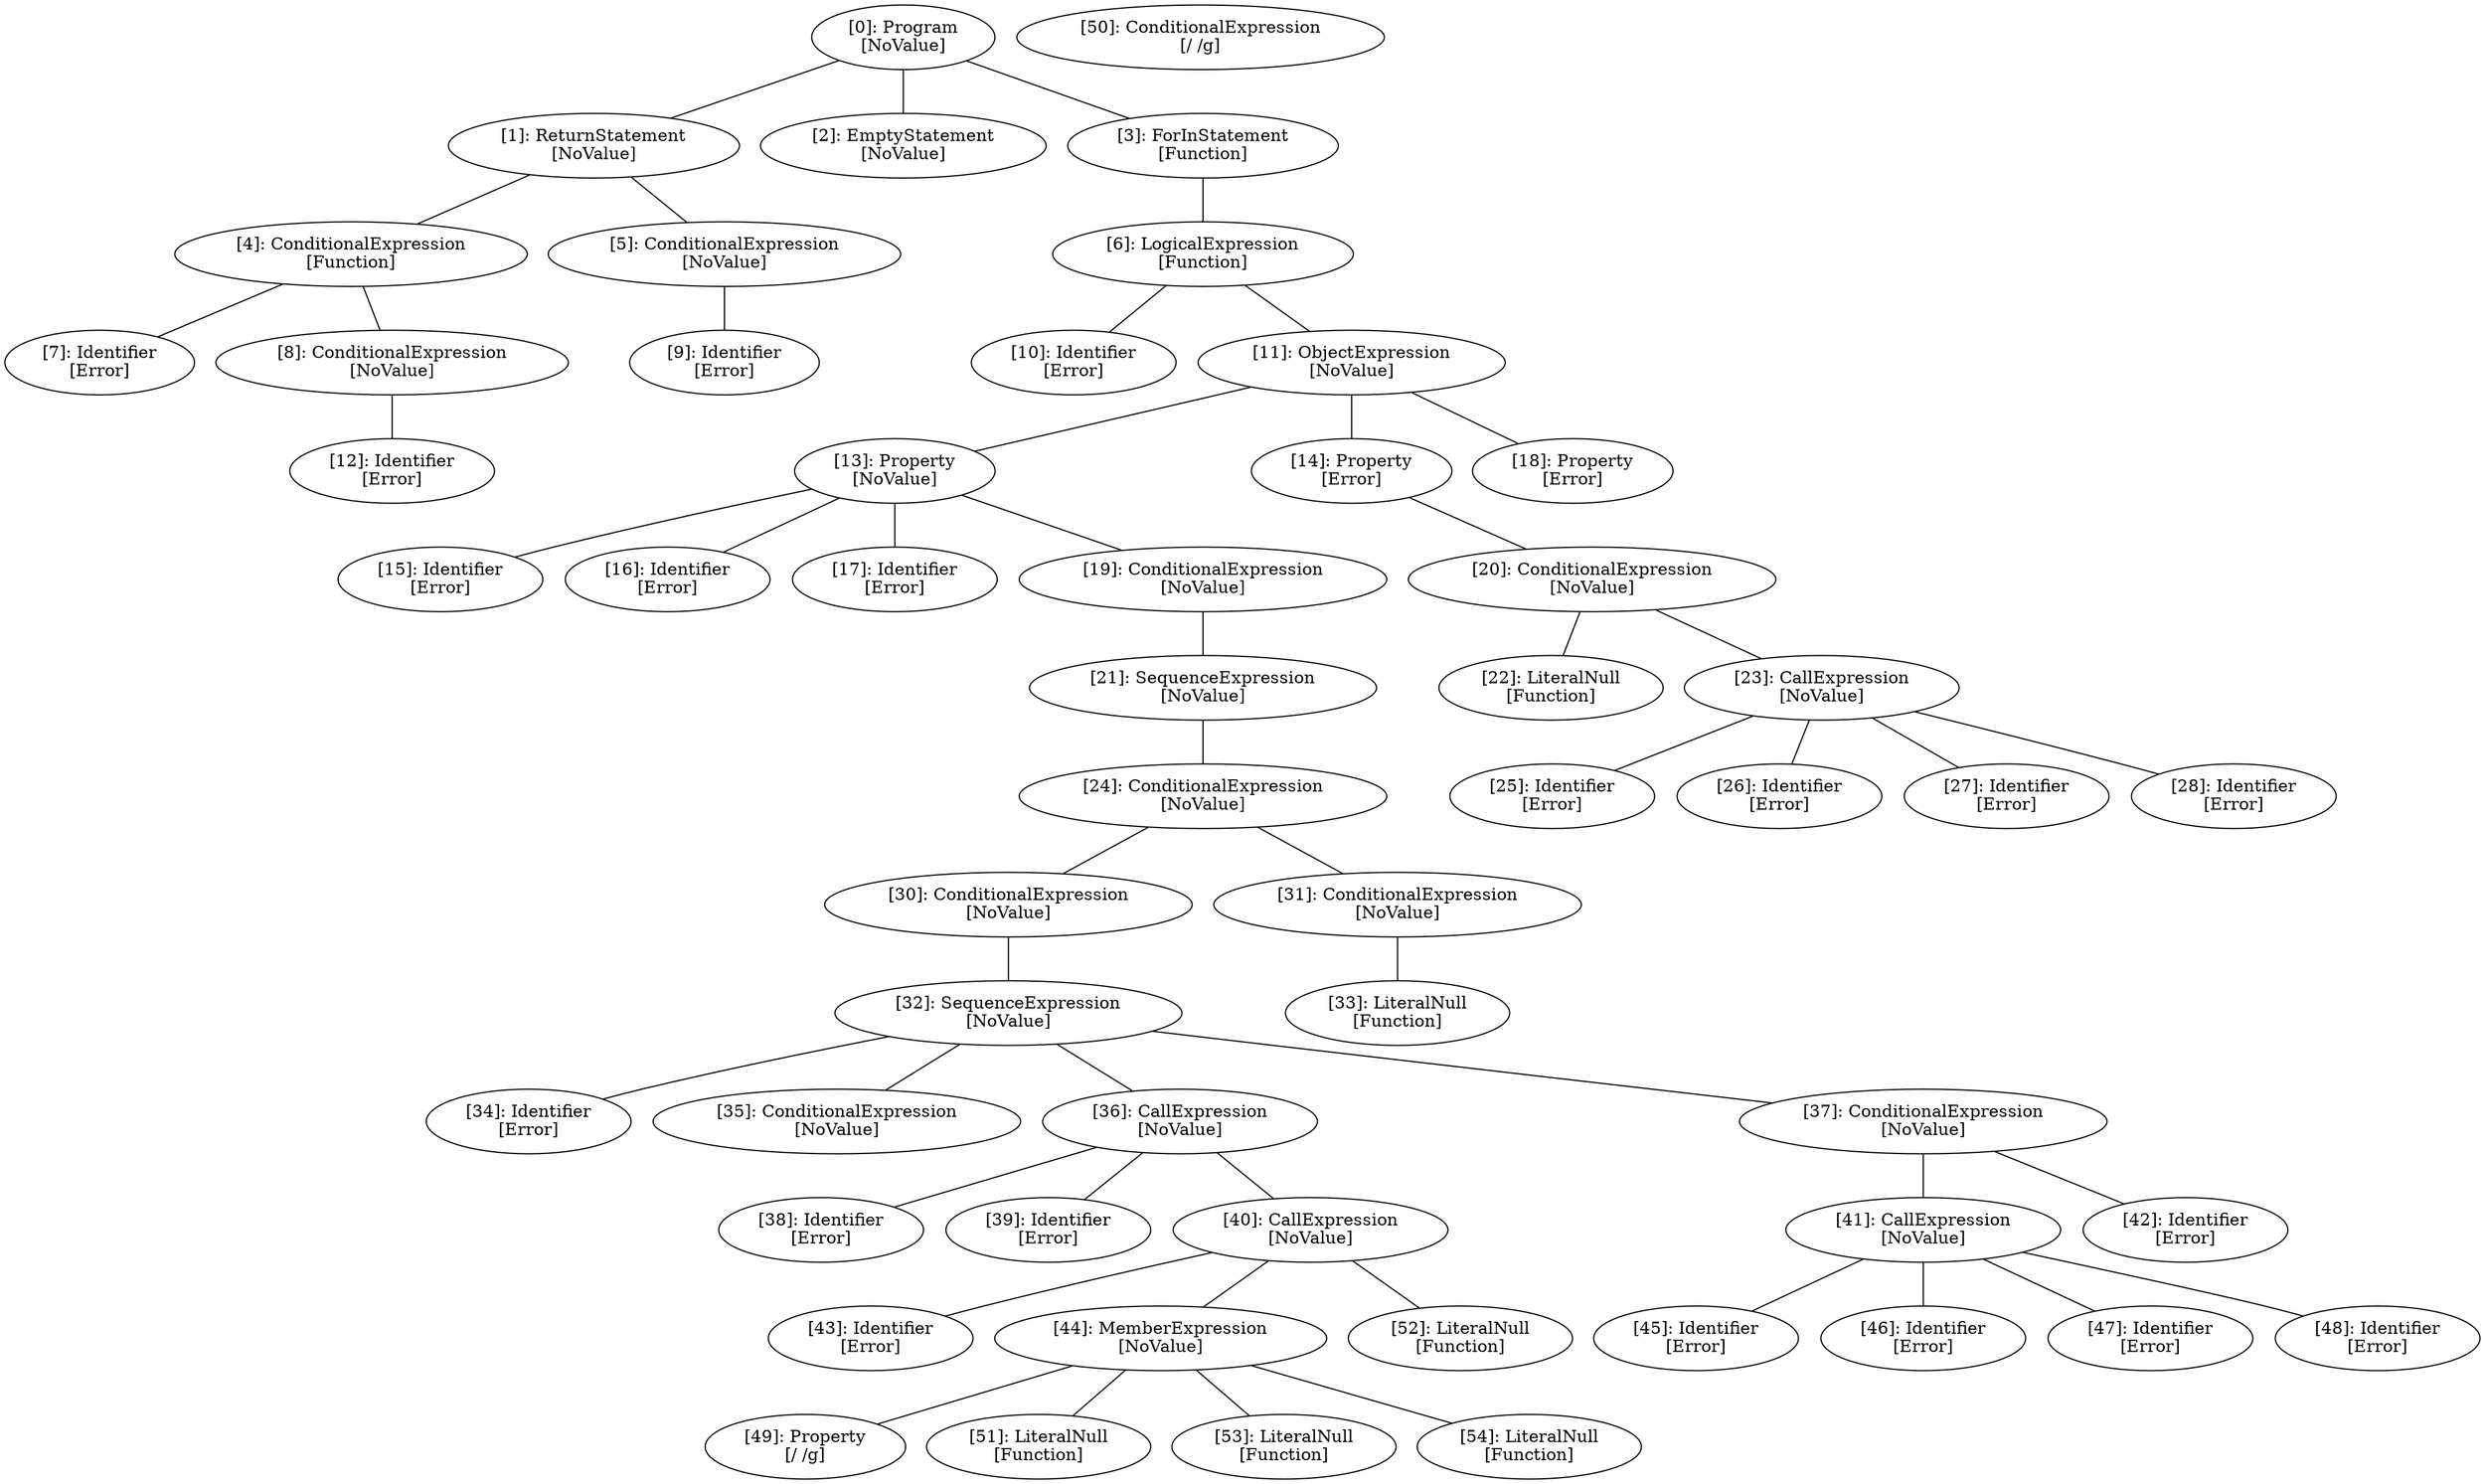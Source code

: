 // Result
graph {
	0 [label="[0]: Program
[NoValue]"]
	1 [label="[1]: ReturnStatement
[NoValue]"]
	2 [label="[2]: EmptyStatement
[NoValue]"]
	3 [label="[3]: ForInStatement
[Function]"]
	4 [label="[4]: ConditionalExpression
[Function]"]
	5 [label="[5]: ConditionalExpression
[NoValue]"]
	6 [label="[6]: LogicalExpression
[Function]"]
	7 [label="[7]: Identifier
[Error]"]
	8 [label="[8]: ConditionalExpression
[NoValue]"]
	9 [label="[9]: Identifier
[Error]"]
	10 [label="[10]: Identifier
[Error]"]
	11 [label="[11]: ObjectExpression
[NoValue]"]
	12 [label="[12]: Identifier
[Error]"]
	13 [label="[13]: Property
[NoValue]"]
	14 [label="[14]: Property
[Error]"]
	15 [label="[15]: Identifier
[Error]"]
	16 [label="[16]: Identifier
[Error]"]
	17 [label="[17]: Identifier
[Error]"]
	18 [label="[18]: Property
[Error]"]
	19 [label="[19]: ConditionalExpression
[NoValue]"]
	20 [label="[20]: ConditionalExpression
[NoValue]"]
	21 [label="[21]: SequenceExpression
[NoValue]"]
	22 [label="[22]: LiteralNull
[Function]"]
	23 [label="[23]: CallExpression
[NoValue]"]
	24 [label="[24]: ConditionalExpression
[NoValue]"]
	25 [label="[25]: Identifier
[Error]"]
	26 [label="[26]: Identifier
[Error]"]
	27 [label="[27]: Identifier
[Error]"]
	28 [label="[28]: Identifier
[Error]"]
	30 [label="[30]: ConditionalExpression
[NoValue]"]
	31 [label="[31]: ConditionalExpression
[NoValue]"]
	32 [label="[32]: SequenceExpression
[NoValue]"]
	33 [label="[33]: LiteralNull
[Function]"]
	34 [label="[34]: Identifier
[Error]"]
	35 [label="[35]: ConditionalExpression
[NoValue]"]
	36 [label="[36]: CallExpression
[NoValue]"]
	37 [label="[37]: ConditionalExpression
[NoValue]"]
	38 [label="[38]: Identifier
[Error]"]
	39 [label="[39]: Identifier
[Error]"]
	40 [label="[40]: CallExpression
[NoValue]"]
	41 [label="[41]: CallExpression
[NoValue]"]
	42 [label="[42]: Identifier
[Error]"]
	43 [label="[43]: Identifier
[Error]"]
	44 [label="[44]: MemberExpression
[NoValue]"]
	45 [label="[45]: Identifier
[Error]"]
	46 [label="[46]: Identifier
[Error]"]
	47 [label="[47]: Identifier
[Error]"]
	48 [label="[48]: Identifier
[Error]"]
	49 [label="[49]: Property
[/ /g]"]
	50 [label="[50]: ConditionalExpression
[/ /g]"]
	51 [label="[51]: LiteralNull
[Function]"]
	52 [label="[52]: LiteralNull
[Function]"]
	53 [label="[53]: LiteralNull
[Function]"]
	54 [label="[54]: LiteralNull
[Function]"]
	0 -- 1
	0 -- 2
	0 -- 3
	1 -- 4
	1 -- 5
	3 -- 6
	4 -- 7
	4 -- 8
	5 -- 9
	6 -- 10
	6 -- 11
	8 -- 12
	11 -- 13
	11 -- 14
	11 -- 18
	13 -- 15
	13 -- 16
	13 -- 17
	13 -- 19
	14 -- 20
	19 -- 21
	20 -- 22
	20 -- 23
	21 -- 24
	23 -- 25
	23 -- 26
	23 -- 27
	23 -- 28
	24 -- 30
	24 -- 31
	30 -- 32
	31 -- 33
	32 -- 34
	32 -- 35
	32 -- 36
	32 -- 37
	36 -- 38
	36 -- 39
	36 -- 40
	37 -- 41
	37 -- 42
	40 -- 43
	40 -- 44
	40 -- 52
	41 -- 45
	41 -- 46
	41 -- 47
	41 -- 48
	44 -- 49
	44 -- 51
	44 -- 53
	44 -- 54
}

